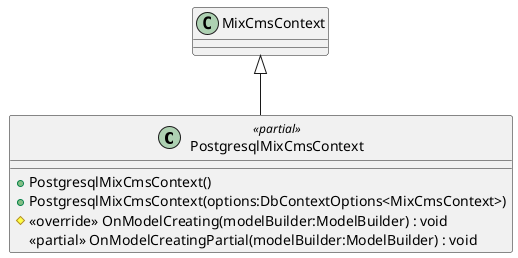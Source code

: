 @startuml
class PostgresqlMixCmsContext <<partial>> {
    + PostgresqlMixCmsContext()
    + PostgresqlMixCmsContext(options:DbContextOptions<MixCmsContext>)
    # <<override>> OnModelCreating(modelBuilder:ModelBuilder) : void
    <<partial>> OnModelCreatingPartial(modelBuilder:ModelBuilder) : void
}
MixCmsContext <|-- PostgresqlMixCmsContext
@enduml
